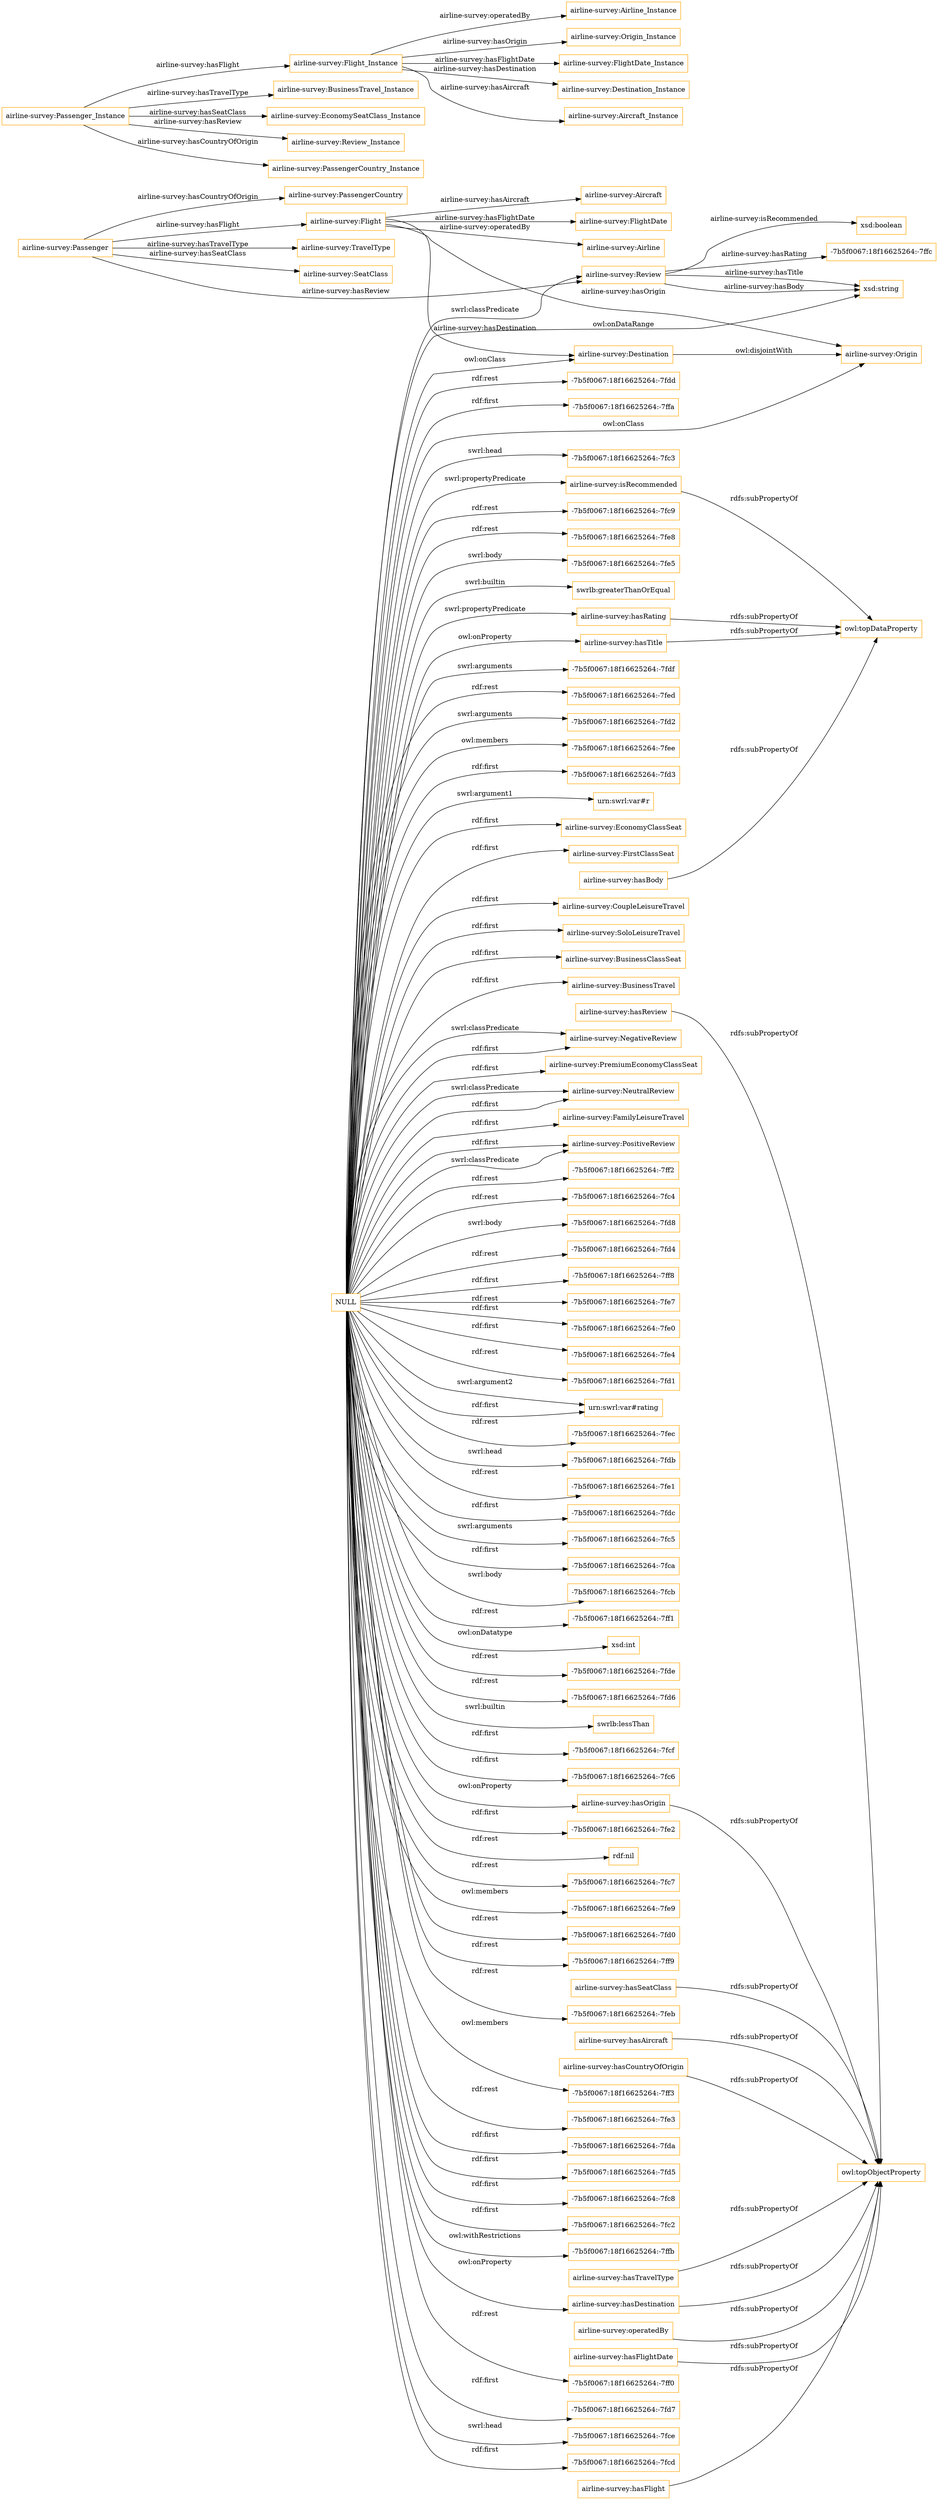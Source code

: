 digraph ar2dtool_diagram { 
rankdir=LR;
size="1501"
node [shape = rectangle, color="orange"]; "airline-survey:Destination" "airline-survey:Aircraft" "airline-survey:EconomyClassSeat" "airline-survey:FirstClassSeat" "airline-survey:CoupleLeisureTravel" "airline-survey:PassengerCountry" "airline-survey:FlightDate" "airline-survey:Review" "airline-survey:SoloLeisureTravel" "airline-survey:BusinessClassSeat" "airline-survey:TravelType" "airline-survey:BusinessTravel" "airline-survey:SeatClass" "airline-survey:Origin" "airline-survey:NegativeReview" "airline-survey:PremiumEconomyClassSeat" "airline-survey:NeutralReview" "airline-survey:FamilyLeisureTravel" "airline-survey:Flight" "airline-survey:PositiveReview" "airline-survey:Passenger" "airline-survey:Airline" ; /*classes style*/
	"NULL" -> "airline-survey:hasOrigin" [ label = "owl:onProperty" ];
	"NULL" -> "airline-survey:NeutralReview" [ label = "rdf:first" ];
	"NULL" -> "-7b5f0067:18f16625264:-7ff2" [ label = "rdf:rest" ];
	"NULL" -> "airline-survey:hasDestination" [ label = "owl:onProperty" ];
	"NULL" -> "-7b5f0067:18f16625264:-7fc4" [ label = "rdf:rest" ];
	"NULL" -> "-7b5f0067:18f16625264:-7fd8" [ label = "swrl:body" ];
	"NULL" -> "-7b5f0067:18f16625264:-7fd4" [ label = "rdf:rest" ];
	"NULL" -> "-7b5f0067:18f16625264:-7ff8" [ label = "rdf:first" ];
	"NULL" -> "-7b5f0067:18f16625264:-7fe7" [ label = "rdf:rest" ];
	"NULL" -> "-7b5f0067:18f16625264:-7fe0" [ label = "rdf:first" ];
	"NULL" -> "-7b5f0067:18f16625264:-7fe4" [ label = "rdf:first" ];
	"NULL" -> "-7b5f0067:18f16625264:-7fd1" [ label = "rdf:rest" ];
	"NULL" -> "airline-survey:FamilyLeisureTravel" [ label = "rdf:first" ];
	"NULL" -> "-7b5f0067:18f16625264:-7fec" [ label = "rdf:rest" ];
	"NULL" -> "airline-survey:FirstClassSeat" [ label = "rdf:first" ];
	"NULL" -> "airline-survey:SoloLeisureTravel" [ label = "rdf:first" ];
	"NULL" -> "-7b5f0067:18f16625264:-7fdb" [ label = "swrl:head" ];
	"NULL" -> "-7b5f0067:18f16625264:-7fe1" [ label = "rdf:rest" ];
	"NULL" -> "airline-survey:PositiveReview" [ label = "swrl:classPredicate" ];
	"NULL" -> "-7b5f0067:18f16625264:-7fdc" [ label = "rdf:first" ];
	"NULL" -> "-7b5f0067:18f16625264:-7fc5" [ label = "swrl:arguments" ];
	"NULL" -> "airline-survey:BusinessClassSeat" [ label = "rdf:first" ];
	"NULL" -> "-7b5f0067:18f16625264:-7fca" [ label = "rdf:first" ];
	"NULL" -> "airline-survey:PremiumEconomyClassSeat" [ label = "rdf:first" ];
	"NULL" -> "-7b5f0067:18f16625264:-7fcb" [ label = "swrl:body" ];
	"NULL" -> "-7b5f0067:18f16625264:-7ff1" [ label = "rdf:rest" ];
	"NULL" -> "airline-survey:NegativeReview" [ label = "rdf:first" ];
	"NULL" -> "airline-survey:Origin" [ label = "owl:onClass" ];
	"NULL" -> "xsd:int" [ label = "owl:onDatatype" ];
	"NULL" -> "-7b5f0067:18f16625264:-7fde" [ label = "rdf:rest" ];
	"NULL" -> "-7b5f0067:18f16625264:-7fd6" [ label = "rdf:rest" ];
	"NULL" -> "swrlb:lessThan" [ label = "swrl:builtin" ];
	"NULL" -> "-7b5f0067:18f16625264:-7fcf" [ label = "rdf:first" ];
	"NULL" -> "airline-survey:EconomyClassSeat" [ label = "rdf:first" ];
	"NULL" -> "airline-survey:Review" [ label = "swrl:classPredicate" ];
	"NULL" -> "-7b5f0067:18f16625264:-7fc6" [ label = "rdf:first" ];
	"NULL" -> "airline-survey:hasRating" [ label = "swrl:propertyPredicate" ];
	"NULL" -> "-7b5f0067:18f16625264:-7fe2" [ label = "rdf:first" ];
	"NULL" -> "rdf:nil" [ label = "rdf:rest" ];
	"NULL" -> "-7b5f0067:18f16625264:-7fc7" [ label = "rdf:rest" ];
	"NULL" -> "airline-survey:NeutralReview" [ label = "swrl:classPredicate" ];
	"NULL" -> "-7b5f0067:18f16625264:-7fe9" [ label = "owl:members" ];
	"NULL" -> "-7b5f0067:18f16625264:-7fd0" [ label = "rdf:rest" ];
	"NULL" -> "-7b5f0067:18f16625264:-7ff9" [ label = "rdf:rest" ];
	"NULL" -> "-7b5f0067:18f16625264:-7feb" [ label = "rdf:rest" ];
	"NULL" -> "-7b5f0067:18f16625264:-7ff3" [ label = "owl:members" ];
	"NULL" -> "-7b5f0067:18f16625264:-7fe3" [ label = "rdf:rest" ];
	"NULL" -> "-7b5f0067:18f16625264:-7fda" [ label = "rdf:first" ];
	"NULL" -> "-7b5f0067:18f16625264:-7fd5" [ label = "rdf:first" ];
	"NULL" -> "-7b5f0067:18f16625264:-7fc8" [ label = "rdf:first" ];
	"NULL" -> "airline-survey:hasTitle" [ label = "owl:onProperty" ];
	"NULL" -> "-7b5f0067:18f16625264:-7fc2" [ label = "rdf:first" ];
	"NULL" -> "airline-survey:isRecommended" [ label = "swrl:propertyPredicate" ];
	"NULL" -> "-7b5f0067:18f16625264:-7ffb" [ label = "owl:withRestrictions" ];
	"NULL" -> "airline-survey:CoupleLeisureTravel" [ label = "rdf:first" ];
	"NULL" -> "airline-survey:NegativeReview" [ label = "swrl:classPredicate" ];
	"NULL" -> "airline-survey:BusinessTravel" [ label = "rdf:first" ];
	"NULL" -> "-7b5f0067:18f16625264:-7ff0" [ label = "rdf:rest" ];
	"NULL" -> "-7b5f0067:18f16625264:-7fd7" [ label = "rdf:first" ];
	"NULL" -> "-7b5f0067:18f16625264:-7fce" [ label = "swrl:head" ];
	"NULL" -> "-7b5f0067:18f16625264:-7fcd" [ label = "rdf:first" ];
	"NULL" -> "xsd:string" [ label = "owl:onDataRange" ];
	"NULL" -> "-7b5f0067:18f16625264:-7fdd" [ label = "rdf:rest" ];
	"NULL" -> "-7b5f0067:18f16625264:-7ffa" [ label = "rdf:first" ];
	"NULL" -> "-7b5f0067:18f16625264:-7fc3" [ label = "swrl:head" ];
	"NULL" -> "-7b5f0067:18f16625264:-7fc9" [ label = "rdf:rest" ];
	"NULL" -> "urn:swrl:var#rating" [ label = "rdf:first" ];
	"NULL" -> "-7b5f0067:18f16625264:-7fe8" [ label = "rdf:rest" ];
	"NULL" -> "-7b5f0067:18f16625264:-7fe5" [ label = "swrl:body" ];
	"NULL" -> "swrlb:greaterThanOrEqual" [ label = "swrl:builtin" ];
	"NULL" -> "-7b5f0067:18f16625264:-7fdf" [ label = "swrl:arguments" ];
	"NULL" -> "-7b5f0067:18f16625264:-7fed" [ label = "rdf:rest" ];
	"NULL" -> "urn:swrl:var#rating" [ label = "swrl:argument2" ];
	"NULL" -> "airline-survey:PositiveReview" [ label = "rdf:first" ];
	"NULL" -> "-7b5f0067:18f16625264:-7fd2" [ label = "swrl:arguments" ];
	"NULL" -> "airline-survey:Destination" [ label = "owl:onClass" ];
	"NULL" -> "-7b5f0067:18f16625264:-7fee" [ label = "owl:members" ];
	"NULL" -> "-7b5f0067:18f16625264:-7fd3" [ label = "rdf:first" ];
	"NULL" -> "urn:swrl:var#r" [ label = "swrl:argument1" ];
	"airline-survey:hasOrigin" -> "owl:topObjectProperty" [ label = "rdfs:subPropertyOf" ];
	"airline-survey:Flight_Instance" -> "airline-survey:Airline_Instance" [ label = "airline-survey:operatedBy" ];
	"airline-survey:Flight_Instance" -> "airline-survey:Origin_Instance" [ label = "airline-survey:hasOrigin" ];
	"airline-survey:Flight_Instance" -> "airline-survey:FlightDate_Instance" [ label = "airline-survey:hasFlightDate" ];
	"airline-survey:Flight_Instance" -> "airline-survey:Destination_Instance" [ label = "airline-survey:hasDestination" ];
	"airline-survey:Flight_Instance" -> "airline-survey:Aircraft_Instance" [ label = "airline-survey:hasAircraft" ];
	"airline-survey:Passenger_Instance" -> "airline-survey:BusinessTravel_Instance" [ label = "airline-survey:hasTravelType" ];
	"airline-survey:Passenger_Instance" -> "airline-survey:EconomySeatClass_Instance" [ label = "airline-survey:hasSeatClass" ];
	"airline-survey:Passenger_Instance" -> "airline-survey:Review_Instance" [ label = "airline-survey:hasReview" ];
	"airline-survey:Passenger_Instance" -> "airline-survey:Flight_Instance" [ label = "airline-survey:hasFlight" ];
	"airline-survey:Passenger_Instance" -> "airline-survey:PassengerCountry_Instance" [ label = "airline-survey:hasCountryOfOrigin" ];
	"airline-survey:isRecommended" -> "owl:topDataProperty" [ label = "rdfs:subPropertyOf" ];
	"airline-survey:hasCountryOfOrigin" -> "owl:topObjectProperty" [ label = "rdfs:subPropertyOf" ];
	"airline-survey:hasTitle" -> "owl:topDataProperty" [ label = "rdfs:subPropertyOf" ];
	"airline-survey:hasTravelType" -> "owl:topObjectProperty" [ label = "rdfs:subPropertyOf" ];
	"airline-survey:operatedBy" -> "owl:topObjectProperty" [ label = "rdfs:subPropertyOf" ];
	"airline-survey:hasBody" -> "owl:topDataProperty" [ label = "rdfs:subPropertyOf" ];
	"airline-survey:hasRating" -> "owl:topDataProperty" [ label = "rdfs:subPropertyOf" ];
	"airline-survey:hasDestination" -> "owl:topObjectProperty" [ label = "rdfs:subPropertyOf" ];
	"airline-survey:hasFlightDate" -> "owl:topObjectProperty" [ label = "rdfs:subPropertyOf" ];
	"airline-survey:hasReview" -> "owl:topObjectProperty" [ label = "rdfs:subPropertyOf" ];
	"airline-survey:Destination" -> "airline-survey:Origin" [ label = "owl:disjointWith" ];
	"airline-survey:hasFlight" -> "owl:topObjectProperty" [ label = "rdfs:subPropertyOf" ];
	"airline-survey:hasSeatClass" -> "owl:topObjectProperty" [ label = "rdfs:subPropertyOf" ];
	"airline-survey:hasAircraft" -> "owl:topObjectProperty" [ label = "rdfs:subPropertyOf" ];
	"airline-survey:Passenger" -> "airline-survey:PassengerCountry" [ label = "airline-survey:hasCountryOfOrigin" ];
	"airline-survey:Flight" -> "airline-survey:Aircraft" [ label = "airline-survey:hasAircraft" ];
	"airline-survey:Review" -> "xsd:string" [ label = "airline-survey:hasTitle" ];
	"airline-survey:Flight" -> "airline-survey:Airline" [ label = "airline-survey:operatedBy" ];
	"airline-survey:Review" -> "xsd:boolean" [ label = "airline-survey:isRecommended" ];
	"airline-survey:Review" -> "-7b5f0067:18f16625264:-7ffc" [ label = "airline-survey:hasRating" ];
	"airline-survey:Review" -> "xsd:string" [ label = "airline-survey:hasBody" ];
	"airline-survey:Flight" -> "airline-survey:Destination" [ label = "airline-survey:hasDestination" ];
	"airline-survey:Flight" -> "airline-survey:Origin" [ label = "airline-survey:hasOrigin" ];
	"airline-survey:Passenger" -> "airline-survey:Review" [ label = "airline-survey:hasReview" ];
	"airline-survey:Passenger" -> "airline-survey:SeatClass" [ label = "airline-survey:hasSeatClass" ];
	"airline-survey:Flight" -> "airline-survey:FlightDate" [ label = "airline-survey:hasFlightDate" ];
	"airline-survey:Passenger" -> "airline-survey:Flight" [ label = "airline-survey:hasFlight" ];
	"airline-survey:Passenger" -> "airline-survey:TravelType" [ label = "airline-survey:hasTravelType" ];

}
